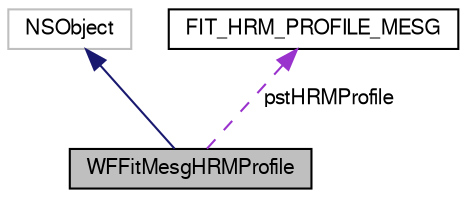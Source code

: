 digraph "WFFitMesgHRMProfile"
{
  edge [fontname="FreeSans",fontsize="10",labelfontname="FreeSans",labelfontsize="10"];
  node [fontname="FreeSans",fontsize="10",shape=record];
  Node1 [label="WFFitMesgHRMProfile",height=0.2,width=0.4,color="black", fillcolor="grey75", style="filled", fontcolor="black"];
  Node2 -> Node1 [dir="back",color="midnightblue",fontsize="10",style="solid",fontname="FreeSans"];
  Node2 [label="NSObject",height=0.2,width=0.4,color="grey75", fillcolor="white", style="filled"];
  Node3 -> Node1 [dir="back",color="darkorchid3",fontsize="10",style="dashed",label=" pstHRMProfile" ,fontname="FreeSans"];
  Node3 [label="FIT_HRM_PROFILE_MESG",height=0.2,width=0.4,color="black", fillcolor="white", style="filled",URL="$struct_f_i_t___h_r_m___p_r_o_f_i_l_e___m_e_s_g.html"];
}
